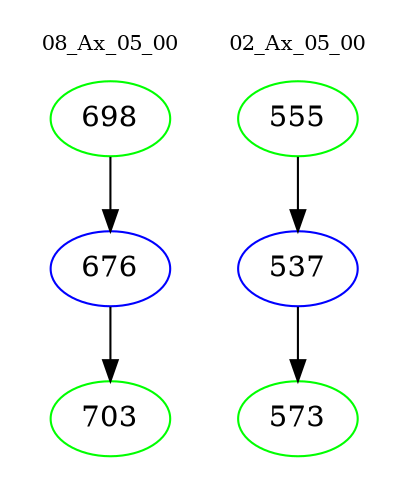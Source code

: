 digraph{
subgraph cluster_0 {
color = white
label = "08_Ax_05_00";
fontsize=10;
T0_698 [label="698", color="green"]
T0_698 -> T0_676 [color="black"]
T0_676 [label="676", color="blue"]
T0_676 -> T0_703 [color="black"]
T0_703 [label="703", color="green"]
}
subgraph cluster_1 {
color = white
label = "02_Ax_05_00";
fontsize=10;
T1_555 [label="555", color="green"]
T1_555 -> T1_537 [color="black"]
T1_537 [label="537", color="blue"]
T1_537 -> T1_573 [color="black"]
T1_573 [label="573", color="green"]
}
}
